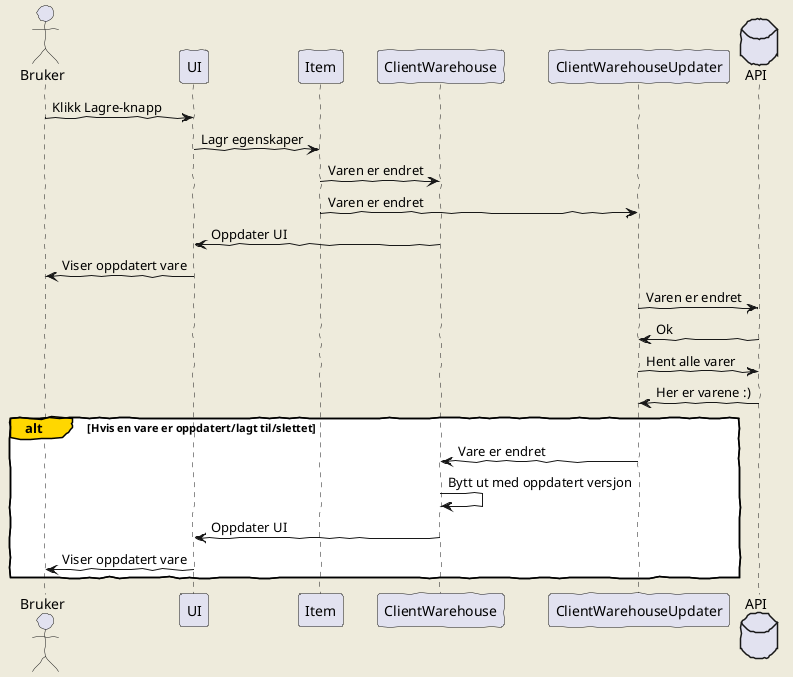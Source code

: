 @startuml requestsWhenSaving
skinparam backgroundColor #EEEBDC
skinparam handwritten true

actor Bruker
Bruker -> UI : Klikk Lagre-knapp
UI -> Item : Lagr egenskaper
Item -> ClientWarehouse: Varen er endret
Item -> ClientWarehouseUpdater : Varen er endret
ClientWarehouse -> UI : Oppdater UI
UI -> Bruker : Viser oppdatert vare
database API
ClientWarehouseUpdater -> API : Varen er endret
API -> ClientWarehouseUpdater : Ok
ClientWarehouseUpdater -> API : Hent alle varer
API -> ClientWarehouseUpdater : Her er varene :)
alt#Gold #White Hvis en vare er oppdatert/lagt til/slettet
    ClientWarehouseUpdater -> ClientWarehouse : Vare er endret
    ClientWarehouse -> ClientWarehouse : Bytt ut med oppdatert versjon
    ClientWarehouse -> UI : Oppdater UI
    UI -> Bruker : Viser oppdatert vare
end

@enduml
